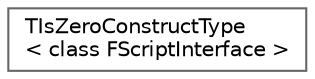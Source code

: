 digraph "Graphical Class Hierarchy"
{
 // INTERACTIVE_SVG=YES
 // LATEX_PDF_SIZE
  bgcolor="transparent";
  edge [fontname=Helvetica,fontsize=10,labelfontname=Helvetica,labelfontsize=10];
  node [fontname=Helvetica,fontsize=10,shape=box,height=0.2,width=0.4];
  rankdir="LR";
  Node0 [id="Node000000",label="TIsZeroConstructType\l\< class FScriptInterface \>",height=0.2,width=0.4,color="grey40", fillcolor="white", style="filled",URL="$db/d59/structTIsZeroConstructType_3_01class_01FScriptInterface_01_4.html",tooltip=" "];
}
